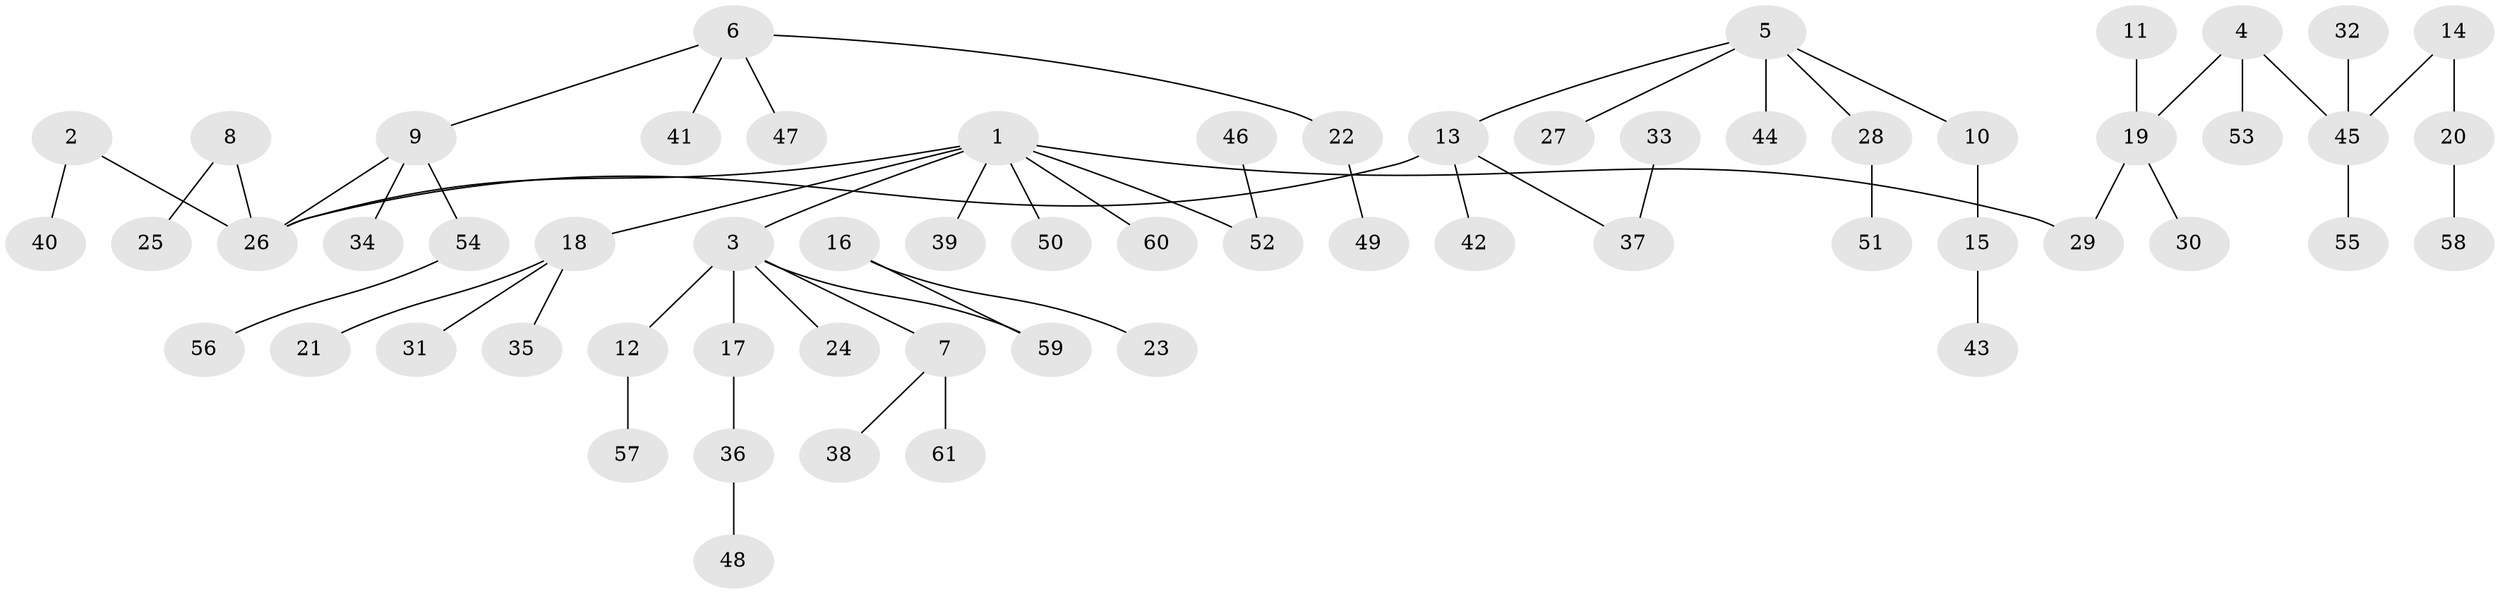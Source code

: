 // original degree distribution, {2: 0.3524590163934426, 6: 0.00819672131147541, 7: 0.01639344262295082, 4: 0.04918032786885246, 3: 0.09016393442622951, 1: 0.4426229508196721, 5: 0.040983606557377046}
// Generated by graph-tools (version 1.1) at 2025/02/03/09/25 03:02:18]
// undirected, 61 vertices, 60 edges
graph export_dot {
graph [start="1"]
  node [color=gray90,style=filled];
  1;
  2;
  3;
  4;
  5;
  6;
  7;
  8;
  9;
  10;
  11;
  12;
  13;
  14;
  15;
  16;
  17;
  18;
  19;
  20;
  21;
  22;
  23;
  24;
  25;
  26;
  27;
  28;
  29;
  30;
  31;
  32;
  33;
  34;
  35;
  36;
  37;
  38;
  39;
  40;
  41;
  42;
  43;
  44;
  45;
  46;
  47;
  48;
  49;
  50;
  51;
  52;
  53;
  54;
  55;
  56;
  57;
  58;
  59;
  60;
  61;
  1 -- 3 [weight=1.0];
  1 -- 18 [weight=1.0];
  1 -- 26 [weight=1.0];
  1 -- 29 [weight=1.0];
  1 -- 39 [weight=1.0];
  1 -- 50 [weight=1.0];
  1 -- 52 [weight=1.0];
  1 -- 60 [weight=1.0];
  2 -- 26 [weight=1.0];
  2 -- 40 [weight=1.0];
  3 -- 7 [weight=1.0];
  3 -- 12 [weight=1.0];
  3 -- 17 [weight=1.0];
  3 -- 24 [weight=1.0];
  3 -- 59 [weight=1.0];
  4 -- 19 [weight=1.0];
  4 -- 45 [weight=1.0];
  4 -- 53 [weight=1.0];
  5 -- 10 [weight=1.0];
  5 -- 13 [weight=1.0];
  5 -- 27 [weight=1.0];
  5 -- 28 [weight=1.0];
  5 -- 44 [weight=1.0];
  6 -- 9 [weight=1.0];
  6 -- 22 [weight=1.0];
  6 -- 41 [weight=1.0];
  6 -- 47 [weight=1.0];
  7 -- 38 [weight=1.0];
  7 -- 61 [weight=1.0];
  8 -- 25 [weight=1.0];
  8 -- 26 [weight=1.0];
  9 -- 26 [weight=1.0];
  9 -- 34 [weight=1.0];
  9 -- 54 [weight=1.0];
  10 -- 15 [weight=1.0];
  11 -- 19 [weight=1.0];
  12 -- 57 [weight=1.0];
  13 -- 26 [weight=1.0];
  13 -- 37 [weight=1.0];
  13 -- 42 [weight=1.0];
  14 -- 20 [weight=1.0];
  14 -- 45 [weight=1.0];
  15 -- 43 [weight=1.0];
  16 -- 23 [weight=1.0];
  16 -- 59 [weight=1.0];
  17 -- 36 [weight=1.0];
  18 -- 21 [weight=1.0];
  18 -- 31 [weight=1.0];
  18 -- 35 [weight=1.0];
  19 -- 29 [weight=1.0];
  19 -- 30 [weight=1.0];
  20 -- 58 [weight=1.0];
  22 -- 49 [weight=1.0];
  28 -- 51 [weight=1.0];
  32 -- 45 [weight=1.0];
  33 -- 37 [weight=1.0];
  36 -- 48 [weight=1.0];
  45 -- 55 [weight=1.0];
  46 -- 52 [weight=1.0];
  54 -- 56 [weight=1.0];
}
